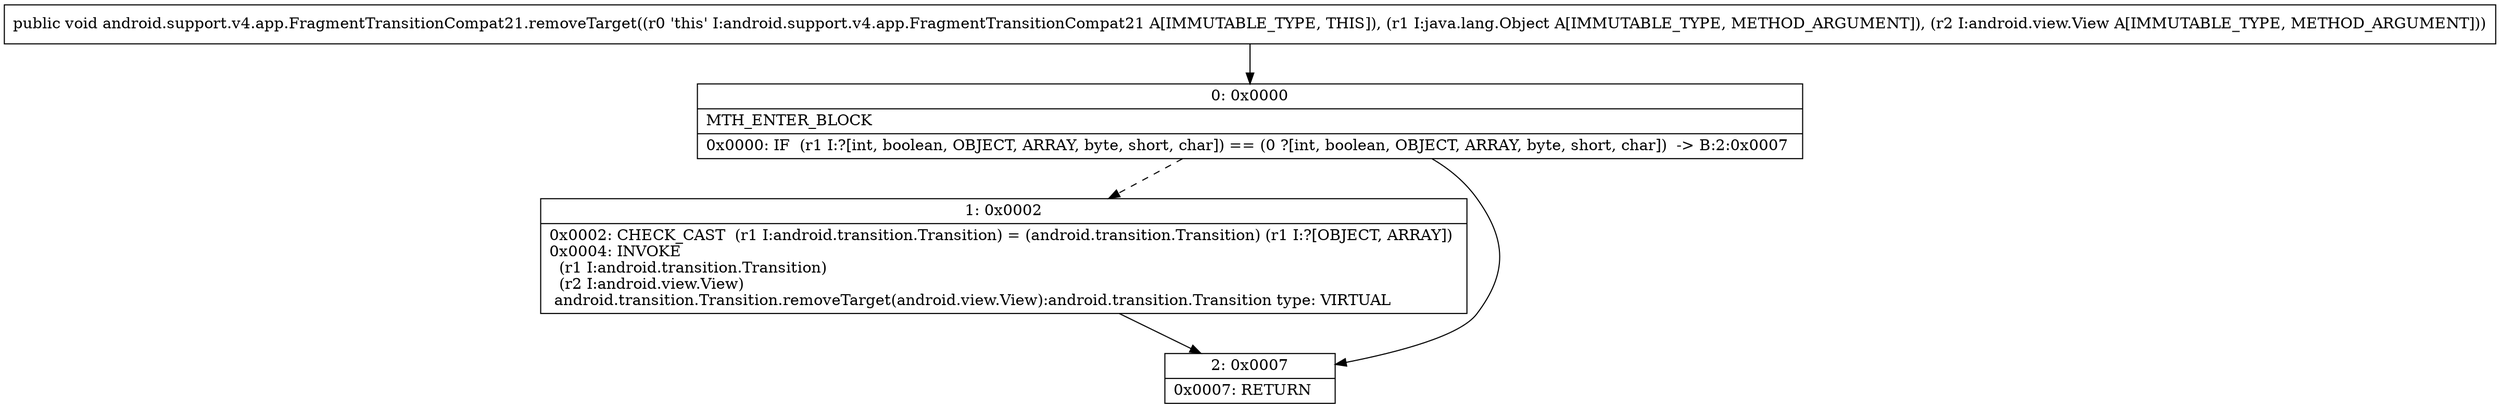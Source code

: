 digraph "CFG forandroid.support.v4.app.FragmentTransitionCompat21.removeTarget(Ljava\/lang\/Object;Landroid\/view\/View;)V" {
Node_0 [shape=record,label="{0\:\ 0x0000|MTH_ENTER_BLOCK\l|0x0000: IF  (r1 I:?[int, boolean, OBJECT, ARRAY, byte, short, char]) == (0 ?[int, boolean, OBJECT, ARRAY, byte, short, char])  \-\> B:2:0x0007 \l}"];
Node_1 [shape=record,label="{1\:\ 0x0002|0x0002: CHECK_CAST  (r1 I:android.transition.Transition) = (android.transition.Transition) (r1 I:?[OBJECT, ARRAY]) \l0x0004: INVOKE  \l  (r1 I:android.transition.Transition)\l  (r2 I:android.view.View)\l android.transition.Transition.removeTarget(android.view.View):android.transition.Transition type: VIRTUAL \l}"];
Node_2 [shape=record,label="{2\:\ 0x0007|0x0007: RETURN   \l}"];
MethodNode[shape=record,label="{public void android.support.v4.app.FragmentTransitionCompat21.removeTarget((r0 'this' I:android.support.v4.app.FragmentTransitionCompat21 A[IMMUTABLE_TYPE, THIS]), (r1 I:java.lang.Object A[IMMUTABLE_TYPE, METHOD_ARGUMENT]), (r2 I:android.view.View A[IMMUTABLE_TYPE, METHOD_ARGUMENT])) }"];
MethodNode -> Node_0;
Node_0 -> Node_1[style=dashed];
Node_0 -> Node_2;
Node_1 -> Node_2;
}

